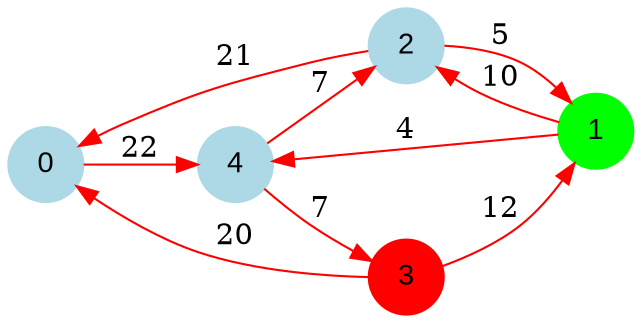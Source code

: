 digraph graphe {
rankdir = LR;
edge [color=red];
0 [fontname="Arial", shape = circle, color=lightblue, style=filled];
1 [fontname="Arial", shape = circle, color=green, style=filled];
2 [fontname="Arial", shape = circle, color=lightblue, style=filled];
3 [fontname="Arial", shape = circle, color=red, style=filled];
4 [fontname="Arial", shape = circle, color=lightblue, style=filled];
	0 -> 4 [label = "22"];
	1 -> 2 [label = "10"];
	1 -> 4 [label = "4"];
	2 -> 0 [label = "21"];
	2 -> 1 [label = "5"];
	3 -> 0 [label = "20"];
	3 -> 1 [label = "12"];
	4 -> 2 [label = "7"];
	4 -> 3 [label = "7"];
}